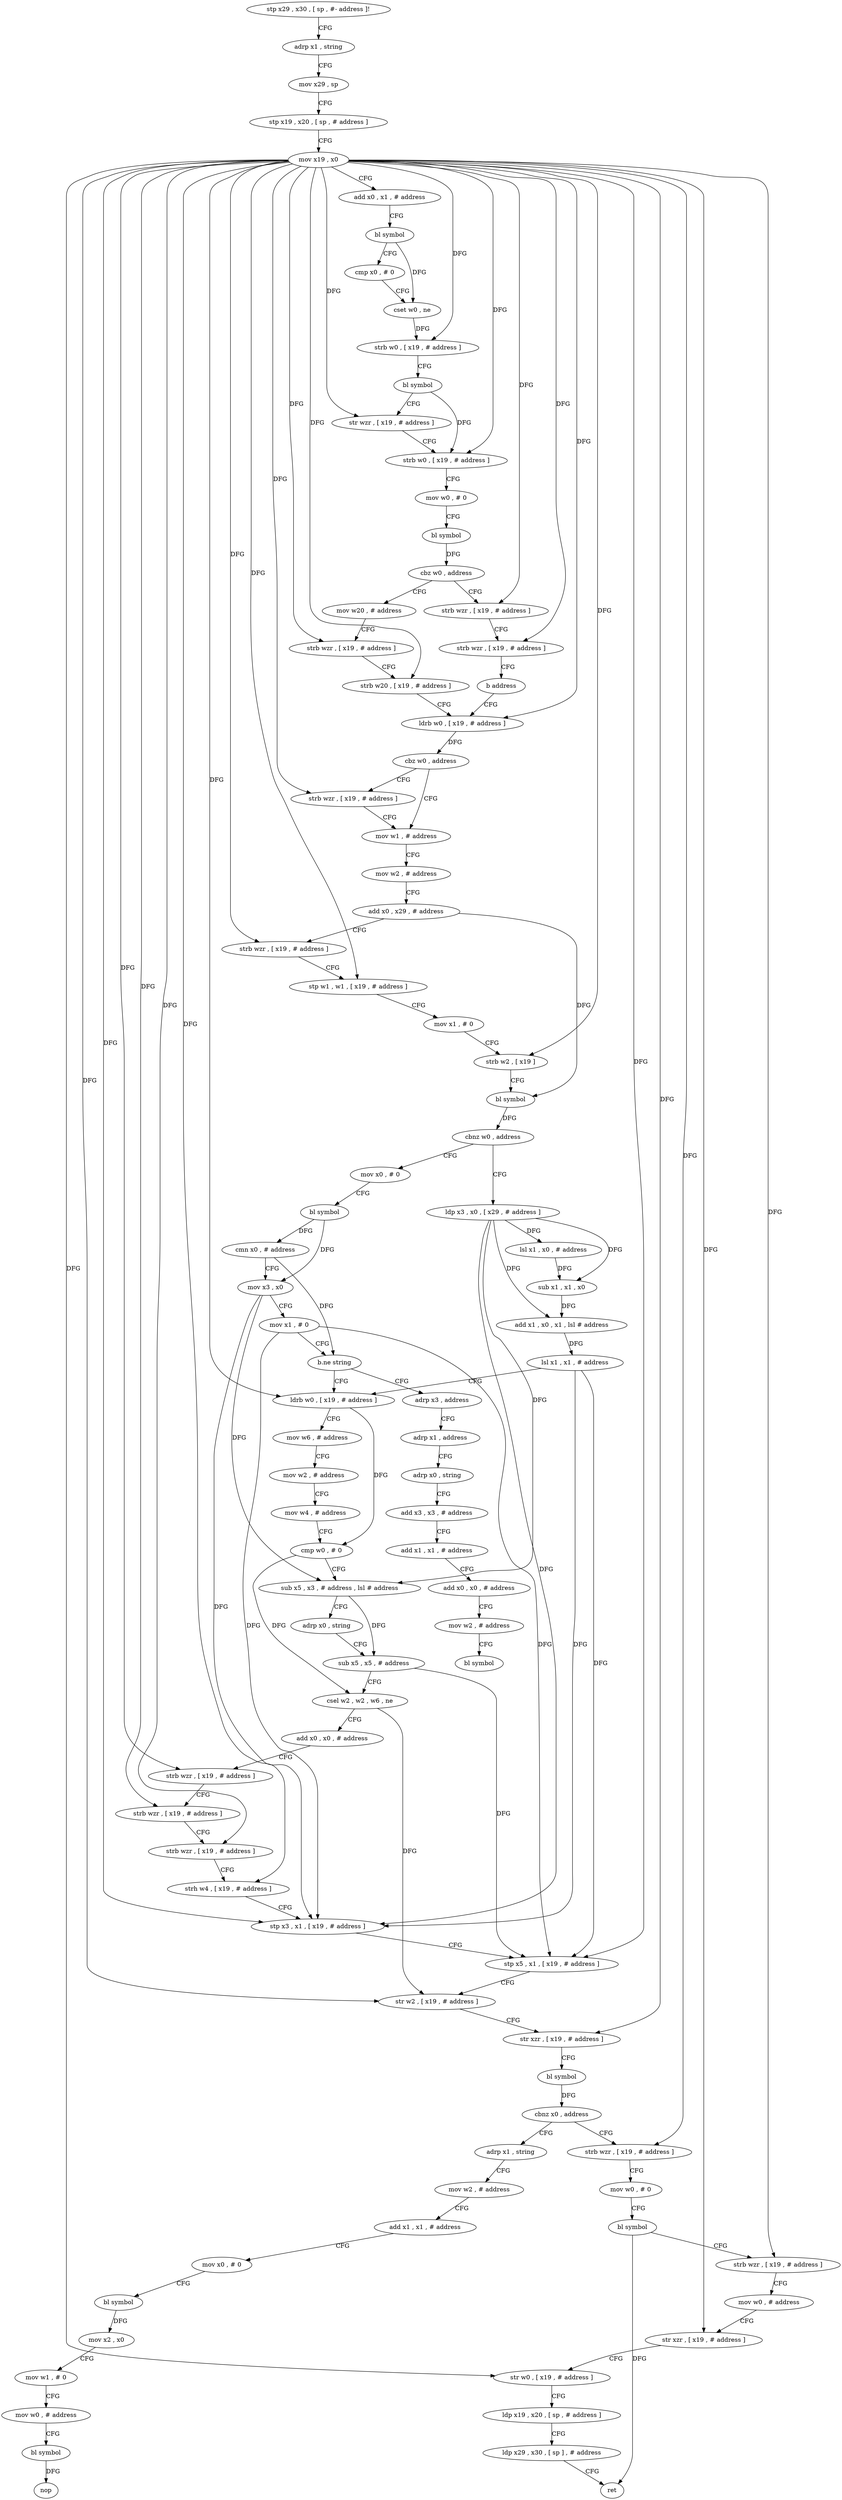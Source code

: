 digraph "func" {
"4235400" [label = "stp x29 , x30 , [ sp , #- address ]!" ]
"4235404" [label = "adrp x1 , string" ]
"4235408" [label = "mov x29 , sp" ]
"4235412" [label = "stp x19 , x20 , [ sp , # address ]" ]
"4235416" [label = "mov x19 , x0" ]
"4235420" [label = "add x0 , x1 , # address" ]
"4235424" [label = "bl symbol" ]
"4235428" [label = "cmp x0 , # 0" ]
"4235432" [label = "cset w0 , ne" ]
"4235436" [label = "strb w0 , [ x19 , # address ]" ]
"4235440" [label = "bl symbol" ]
"4235444" [label = "str wzr , [ x19 , # address ]" ]
"4235448" [label = "strb w0 , [ x19 , # address ]" ]
"4235452" [label = "mov w0 , # 0" ]
"4235456" [label = "bl symbol" ]
"4235460" [label = "cbz w0 , address" ]
"4235664" [label = "strb wzr , [ x19 , # address ]" ]
"4235464" [label = "mov w20 , # address" ]
"4235668" [label = "strb wzr , [ x19 , # address ]" ]
"4235672" [label = "b address" ]
"4235476" [label = "ldrb w0 , [ x19 , # address ]" ]
"4235468" [label = "strb wzr , [ x19 , # address ]" ]
"4235472" [label = "strb w20 , [ x19 , # address ]" ]
"4235480" [label = "cbz w0 , address" ]
"4235488" [label = "mov w1 , # address" ]
"4235484" [label = "strb wzr , [ x19 , # address ]" ]
"4235492" [label = "mov w2 , # address" ]
"4235496" [label = "add x0 , x29 , # address" ]
"4235500" [label = "strb wzr , [ x19 , # address ]" ]
"4235504" [label = "stp w1 , w1 , [ x19 , # address ]" ]
"4235508" [label = "mov x1 , # 0" ]
"4235512" [label = "strb w2 , [ x19 ]" ]
"4235516" [label = "bl symbol" ]
"4235520" [label = "cbnz w0 , address" ]
"4235680" [label = "mov x0 , # 0" ]
"4235524" [label = "ldp x3 , x0 , [ x29 , # address ]" ]
"4235684" [label = "bl symbol" ]
"4235688" [label = "cmn x0 , # address" ]
"4235692" [label = "mov x3 , x0" ]
"4235696" [label = "mov x1 , # 0" ]
"4235700" [label = "b.ne string" ]
"4235544" [label = "ldrb w0 , [ x19 , # address ]" ]
"4235704" [label = "adrp x3 , address" ]
"4235528" [label = "lsl x1 , x0 , # address" ]
"4235532" [label = "sub x1 , x1 , x0" ]
"4235536" [label = "add x1 , x0 , x1 , lsl # address" ]
"4235540" [label = "lsl x1 , x1 , # address" ]
"4235548" [label = "mov w6 , # address" ]
"4235552" [label = "mov w2 , # address" ]
"4235556" [label = "mov w4 , # address" ]
"4235560" [label = "cmp w0 , # 0" ]
"4235564" [label = "sub x5 , x3 , # address , lsl # address" ]
"4235568" [label = "adrp x0 , string" ]
"4235572" [label = "sub x5 , x5 , # address" ]
"4235576" [label = "csel w2 , w2 , w6 , ne" ]
"4235580" [label = "add x0 , x0 , # address" ]
"4235584" [label = "strb wzr , [ x19 , # address ]" ]
"4235588" [label = "strb wzr , [ x19 , # address ]" ]
"4235592" [label = "strb wzr , [ x19 , # address ]" ]
"4235596" [label = "strh w4 , [ x19 , # address ]" ]
"4235600" [label = "stp x3 , x1 , [ x19 , # address ]" ]
"4235604" [label = "stp x5 , x1 , [ x19 , # address ]" ]
"4235608" [label = "str w2 , [ x19 , # address ]" ]
"4235612" [label = "str xzr , [ x19 , # address ]" ]
"4235616" [label = "bl symbol" ]
"4235620" [label = "cbnz x0 , address" ]
"4235736" [label = "adrp x1 , string" ]
"4235624" [label = "strb wzr , [ x19 , # address ]" ]
"4235708" [label = "adrp x1 , address" ]
"4235712" [label = "adrp x0 , string" ]
"4235716" [label = "add x3 , x3 , # address" ]
"4235720" [label = "add x1 , x1 , # address" ]
"4235724" [label = "add x0 , x0 , # address" ]
"4235728" [label = "mov w2 , # address" ]
"4235732" [label = "bl symbol" ]
"4235740" [label = "mov w2 , # address" ]
"4235744" [label = "add x1 , x1 , # address" ]
"4235748" [label = "mov x0 , # 0" ]
"4235752" [label = "bl symbol" ]
"4235756" [label = "mov x2 , x0" ]
"4235760" [label = "mov w1 , # 0" ]
"4235764" [label = "mov w0 , # address" ]
"4235768" [label = "bl symbol" ]
"4235772" [label = "nop" ]
"4235628" [label = "mov w0 , # 0" ]
"4235632" [label = "bl symbol" ]
"4235636" [label = "strb wzr , [ x19 , # address ]" ]
"4235640" [label = "mov w0 , # address" ]
"4235644" [label = "str xzr , [ x19 , # address ]" ]
"4235648" [label = "str w0 , [ x19 , # address ]" ]
"4235652" [label = "ldp x19 , x20 , [ sp , # address ]" ]
"4235656" [label = "ldp x29 , x30 , [ sp ] , # address" ]
"4235660" [label = "ret" ]
"4235400" -> "4235404" [ label = "CFG" ]
"4235404" -> "4235408" [ label = "CFG" ]
"4235408" -> "4235412" [ label = "CFG" ]
"4235412" -> "4235416" [ label = "CFG" ]
"4235416" -> "4235420" [ label = "CFG" ]
"4235416" -> "4235436" [ label = "DFG" ]
"4235416" -> "4235444" [ label = "DFG" ]
"4235416" -> "4235448" [ label = "DFG" ]
"4235416" -> "4235664" [ label = "DFG" ]
"4235416" -> "4235668" [ label = "DFG" ]
"4235416" -> "4235468" [ label = "DFG" ]
"4235416" -> "4235472" [ label = "DFG" ]
"4235416" -> "4235476" [ label = "DFG" ]
"4235416" -> "4235500" [ label = "DFG" ]
"4235416" -> "4235504" [ label = "DFG" ]
"4235416" -> "4235512" [ label = "DFG" ]
"4235416" -> "4235484" [ label = "DFG" ]
"4235416" -> "4235544" [ label = "DFG" ]
"4235416" -> "4235584" [ label = "DFG" ]
"4235416" -> "4235588" [ label = "DFG" ]
"4235416" -> "4235592" [ label = "DFG" ]
"4235416" -> "4235596" [ label = "DFG" ]
"4235416" -> "4235600" [ label = "DFG" ]
"4235416" -> "4235604" [ label = "DFG" ]
"4235416" -> "4235608" [ label = "DFG" ]
"4235416" -> "4235612" [ label = "DFG" ]
"4235416" -> "4235624" [ label = "DFG" ]
"4235416" -> "4235636" [ label = "DFG" ]
"4235416" -> "4235644" [ label = "DFG" ]
"4235416" -> "4235648" [ label = "DFG" ]
"4235420" -> "4235424" [ label = "CFG" ]
"4235424" -> "4235428" [ label = "CFG" ]
"4235424" -> "4235432" [ label = "DFG" ]
"4235428" -> "4235432" [ label = "CFG" ]
"4235432" -> "4235436" [ label = "DFG" ]
"4235436" -> "4235440" [ label = "CFG" ]
"4235440" -> "4235444" [ label = "CFG" ]
"4235440" -> "4235448" [ label = "DFG" ]
"4235444" -> "4235448" [ label = "CFG" ]
"4235448" -> "4235452" [ label = "CFG" ]
"4235452" -> "4235456" [ label = "CFG" ]
"4235456" -> "4235460" [ label = "DFG" ]
"4235460" -> "4235664" [ label = "CFG" ]
"4235460" -> "4235464" [ label = "CFG" ]
"4235664" -> "4235668" [ label = "CFG" ]
"4235464" -> "4235468" [ label = "CFG" ]
"4235668" -> "4235672" [ label = "CFG" ]
"4235672" -> "4235476" [ label = "CFG" ]
"4235476" -> "4235480" [ label = "DFG" ]
"4235468" -> "4235472" [ label = "CFG" ]
"4235472" -> "4235476" [ label = "CFG" ]
"4235480" -> "4235488" [ label = "CFG" ]
"4235480" -> "4235484" [ label = "CFG" ]
"4235488" -> "4235492" [ label = "CFG" ]
"4235484" -> "4235488" [ label = "CFG" ]
"4235492" -> "4235496" [ label = "CFG" ]
"4235496" -> "4235500" [ label = "CFG" ]
"4235496" -> "4235516" [ label = "DFG" ]
"4235500" -> "4235504" [ label = "CFG" ]
"4235504" -> "4235508" [ label = "CFG" ]
"4235508" -> "4235512" [ label = "CFG" ]
"4235512" -> "4235516" [ label = "CFG" ]
"4235516" -> "4235520" [ label = "DFG" ]
"4235520" -> "4235680" [ label = "CFG" ]
"4235520" -> "4235524" [ label = "CFG" ]
"4235680" -> "4235684" [ label = "CFG" ]
"4235524" -> "4235528" [ label = "DFG" ]
"4235524" -> "4235564" [ label = "DFG" ]
"4235524" -> "4235600" [ label = "DFG" ]
"4235524" -> "4235532" [ label = "DFG" ]
"4235524" -> "4235536" [ label = "DFG" ]
"4235684" -> "4235688" [ label = "DFG" ]
"4235684" -> "4235692" [ label = "DFG" ]
"4235688" -> "4235692" [ label = "CFG" ]
"4235688" -> "4235700" [ label = "DFG" ]
"4235692" -> "4235696" [ label = "CFG" ]
"4235692" -> "4235564" [ label = "DFG" ]
"4235692" -> "4235600" [ label = "DFG" ]
"4235696" -> "4235700" [ label = "CFG" ]
"4235696" -> "4235600" [ label = "DFG" ]
"4235696" -> "4235604" [ label = "DFG" ]
"4235700" -> "4235544" [ label = "CFG" ]
"4235700" -> "4235704" [ label = "CFG" ]
"4235544" -> "4235548" [ label = "CFG" ]
"4235544" -> "4235560" [ label = "DFG" ]
"4235704" -> "4235708" [ label = "CFG" ]
"4235528" -> "4235532" [ label = "DFG" ]
"4235532" -> "4235536" [ label = "DFG" ]
"4235536" -> "4235540" [ label = "DFG" ]
"4235540" -> "4235544" [ label = "CFG" ]
"4235540" -> "4235600" [ label = "DFG" ]
"4235540" -> "4235604" [ label = "DFG" ]
"4235548" -> "4235552" [ label = "CFG" ]
"4235552" -> "4235556" [ label = "CFG" ]
"4235556" -> "4235560" [ label = "CFG" ]
"4235560" -> "4235564" [ label = "CFG" ]
"4235560" -> "4235576" [ label = "DFG" ]
"4235564" -> "4235568" [ label = "CFG" ]
"4235564" -> "4235572" [ label = "DFG" ]
"4235568" -> "4235572" [ label = "CFG" ]
"4235572" -> "4235576" [ label = "CFG" ]
"4235572" -> "4235604" [ label = "DFG" ]
"4235576" -> "4235580" [ label = "CFG" ]
"4235576" -> "4235608" [ label = "DFG" ]
"4235580" -> "4235584" [ label = "CFG" ]
"4235584" -> "4235588" [ label = "CFG" ]
"4235588" -> "4235592" [ label = "CFG" ]
"4235592" -> "4235596" [ label = "CFG" ]
"4235596" -> "4235600" [ label = "CFG" ]
"4235600" -> "4235604" [ label = "CFG" ]
"4235604" -> "4235608" [ label = "CFG" ]
"4235608" -> "4235612" [ label = "CFG" ]
"4235612" -> "4235616" [ label = "CFG" ]
"4235616" -> "4235620" [ label = "DFG" ]
"4235620" -> "4235736" [ label = "CFG" ]
"4235620" -> "4235624" [ label = "CFG" ]
"4235736" -> "4235740" [ label = "CFG" ]
"4235624" -> "4235628" [ label = "CFG" ]
"4235708" -> "4235712" [ label = "CFG" ]
"4235712" -> "4235716" [ label = "CFG" ]
"4235716" -> "4235720" [ label = "CFG" ]
"4235720" -> "4235724" [ label = "CFG" ]
"4235724" -> "4235728" [ label = "CFG" ]
"4235728" -> "4235732" [ label = "CFG" ]
"4235740" -> "4235744" [ label = "CFG" ]
"4235744" -> "4235748" [ label = "CFG" ]
"4235748" -> "4235752" [ label = "CFG" ]
"4235752" -> "4235756" [ label = "DFG" ]
"4235756" -> "4235760" [ label = "CFG" ]
"4235760" -> "4235764" [ label = "CFG" ]
"4235764" -> "4235768" [ label = "CFG" ]
"4235768" -> "4235772" [ label = "DFG" ]
"4235628" -> "4235632" [ label = "CFG" ]
"4235632" -> "4235636" [ label = "CFG" ]
"4235632" -> "4235660" [ label = "DFG" ]
"4235636" -> "4235640" [ label = "CFG" ]
"4235640" -> "4235644" [ label = "CFG" ]
"4235644" -> "4235648" [ label = "CFG" ]
"4235648" -> "4235652" [ label = "CFG" ]
"4235652" -> "4235656" [ label = "CFG" ]
"4235656" -> "4235660" [ label = "CFG" ]
}
